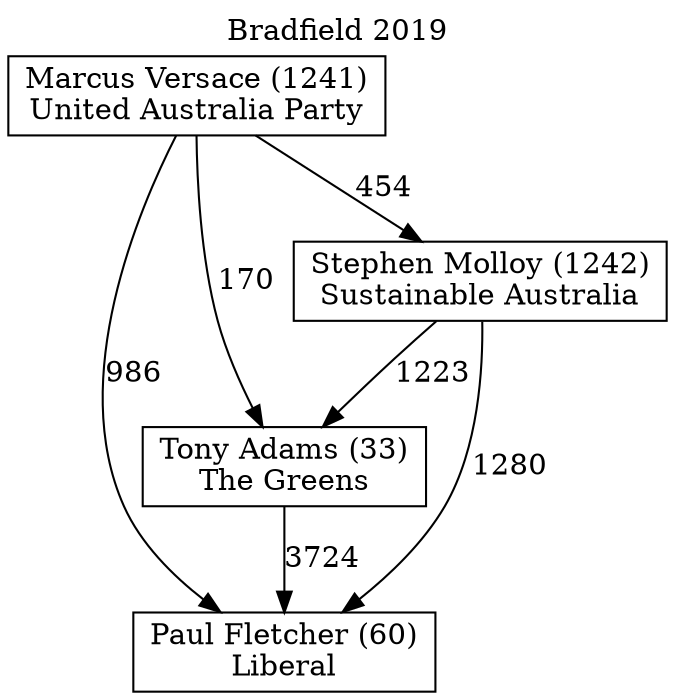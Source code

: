 // House preference flow
digraph "Paul Fletcher (60)_Bradfield_2019" {
	graph [label="Bradfield 2019" labelloc=t mclimit=10]
	node [shape=box]
	"Paul Fletcher (60)" [label="Paul Fletcher (60)
Liberal"]
	"Tony Adams (33)" [label="Tony Adams (33)
The Greens"]
	"Stephen Molloy (1242)" [label="Stephen Molloy (1242)
Sustainable Australia"]
	"Marcus Versace (1241)" [label="Marcus Versace (1241)
United Australia Party"]
	"Tony Adams (33)" -> "Paul Fletcher (60)" [label=3724]
	"Stephen Molloy (1242)" -> "Tony Adams (33)" [label=1223]
	"Marcus Versace (1241)" -> "Stephen Molloy (1242)" [label=454]
	"Stephen Molloy (1242)" -> "Paul Fletcher (60)" [label=1280]
	"Marcus Versace (1241)" -> "Paul Fletcher (60)" [label=986]
	"Marcus Versace (1241)" -> "Tony Adams (33)" [label=170]
}
